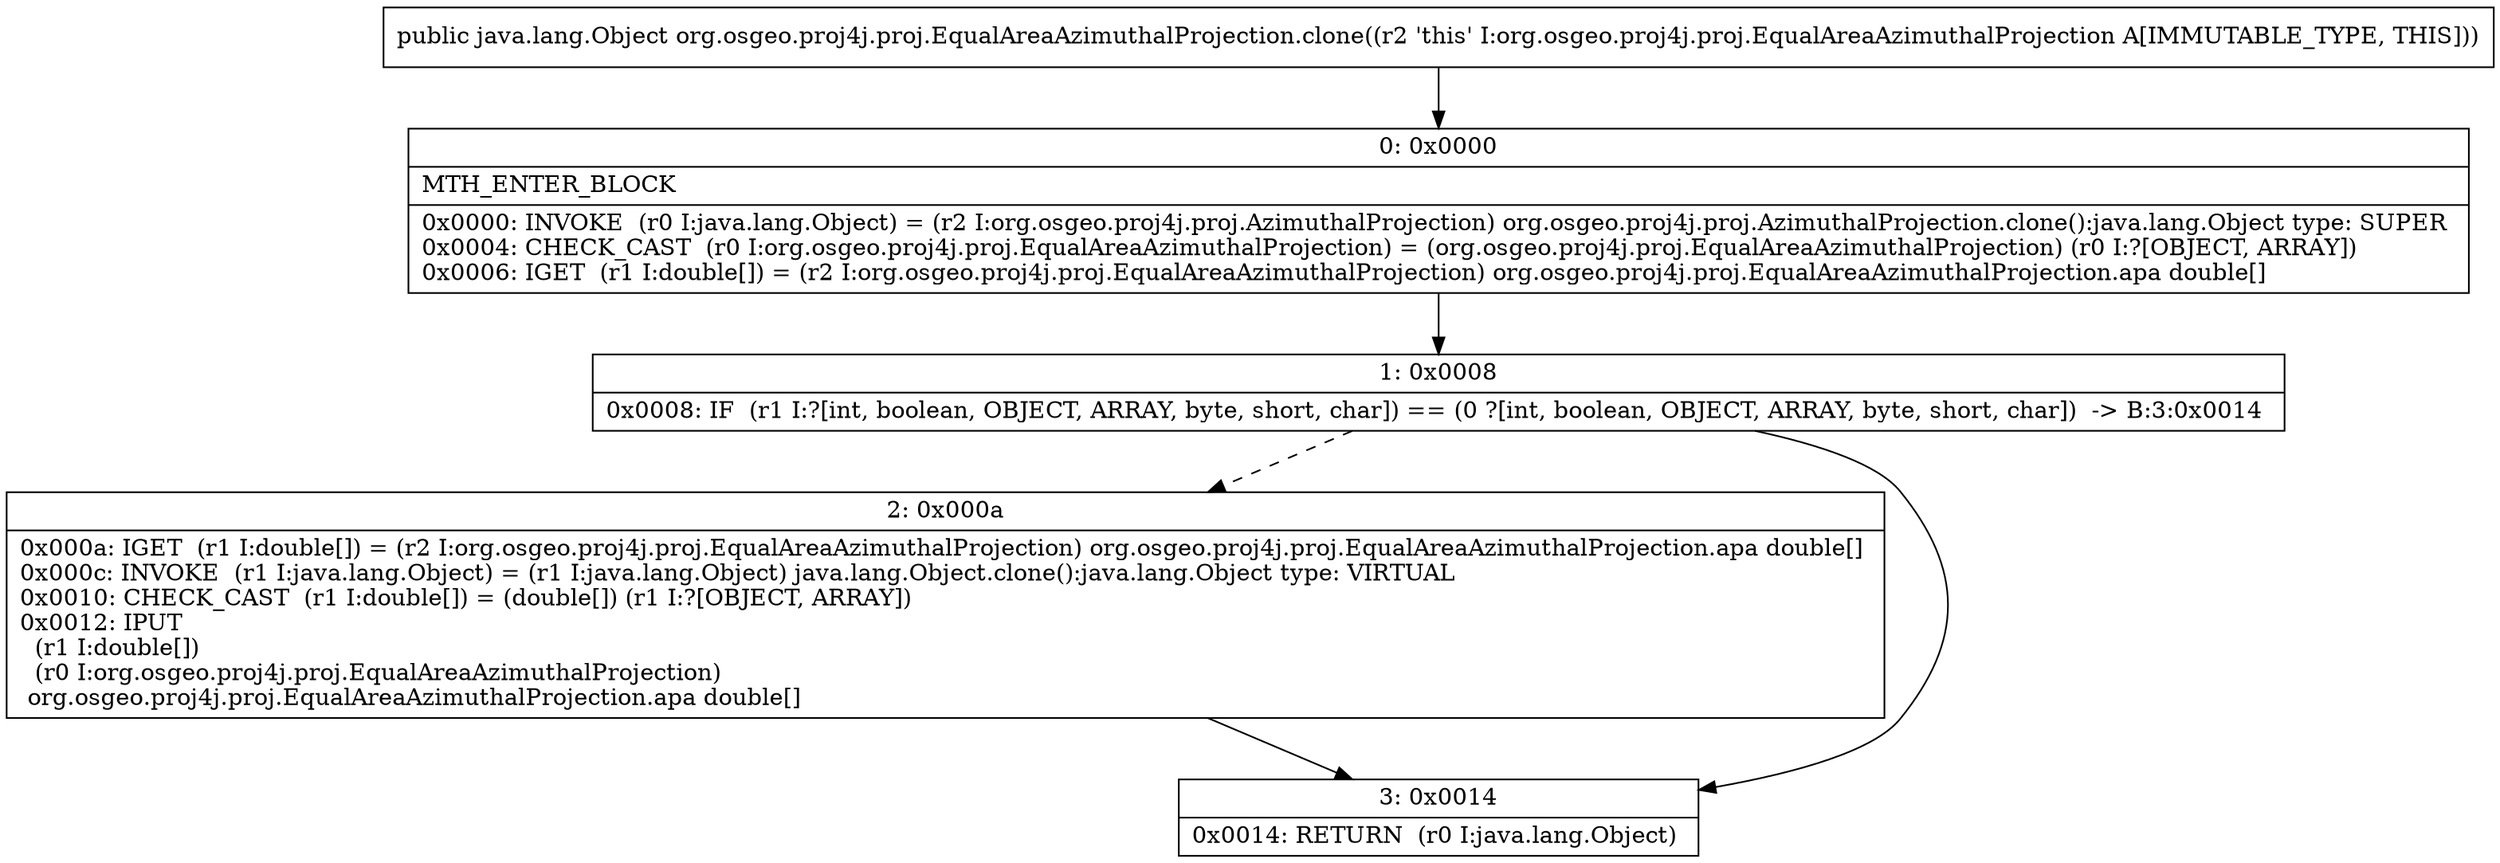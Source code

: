 digraph "CFG fororg.osgeo.proj4j.proj.EqualAreaAzimuthalProjection.clone()Ljava\/lang\/Object;" {
Node_0 [shape=record,label="{0\:\ 0x0000|MTH_ENTER_BLOCK\l|0x0000: INVOKE  (r0 I:java.lang.Object) = (r2 I:org.osgeo.proj4j.proj.AzimuthalProjection) org.osgeo.proj4j.proj.AzimuthalProjection.clone():java.lang.Object type: SUPER \l0x0004: CHECK_CAST  (r0 I:org.osgeo.proj4j.proj.EqualAreaAzimuthalProjection) = (org.osgeo.proj4j.proj.EqualAreaAzimuthalProjection) (r0 I:?[OBJECT, ARRAY]) \l0x0006: IGET  (r1 I:double[]) = (r2 I:org.osgeo.proj4j.proj.EqualAreaAzimuthalProjection) org.osgeo.proj4j.proj.EqualAreaAzimuthalProjection.apa double[] \l}"];
Node_1 [shape=record,label="{1\:\ 0x0008|0x0008: IF  (r1 I:?[int, boolean, OBJECT, ARRAY, byte, short, char]) == (0 ?[int, boolean, OBJECT, ARRAY, byte, short, char])  \-\> B:3:0x0014 \l}"];
Node_2 [shape=record,label="{2\:\ 0x000a|0x000a: IGET  (r1 I:double[]) = (r2 I:org.osgeo.proj4j.proj.EqualAreaAzimuthalProjection) org.osgeo.proj4j.proj.EqualAreaAzimuthalProjection.apa double[] \l0x000c: INVOKE  (r1 I:java.lang.Object) = (r1 I:java.lang.Object) java.lang.Object.clone():java.lang.Object type: VIRTUAL \l0x0010: CHECK_CAST  (r1 I:double[]) = (double[]) (r1 I:?[OBJECT, ARRAY]) \l0x0012: IPUT  \l  (r1 I:double[])\l  (r0 I:org.osgeo.proj4j.proj.EqualAreaAzimuthalProjection)\l org.osgeo.proj4j.proj.EqualAreaAzimuthalProjection.apa double[] \l}"];
Node_3 [shape=record,label="{3\:\ 0x0014|0x0014: RETURN  (r0 I:java.lang.Object) \l}"];
MethodNode[shape=record,label="{public java.lang.Object org.osgeo.proj4j.proj.EqualAreaAzimuthalProjection.clone((r2 'this' I:org.osgeo.proj4j.proj.EqualAreaAzimuthalProjection A[IMMUTABLE_TYPE, THIS])) }"];
MethodNode -> Node_0;
Node_0 -> Node_1;
Node_1 -> Node_2[style=dashed];
Node_1 -> Node_3;
Node_2 -> Node_3;
}

